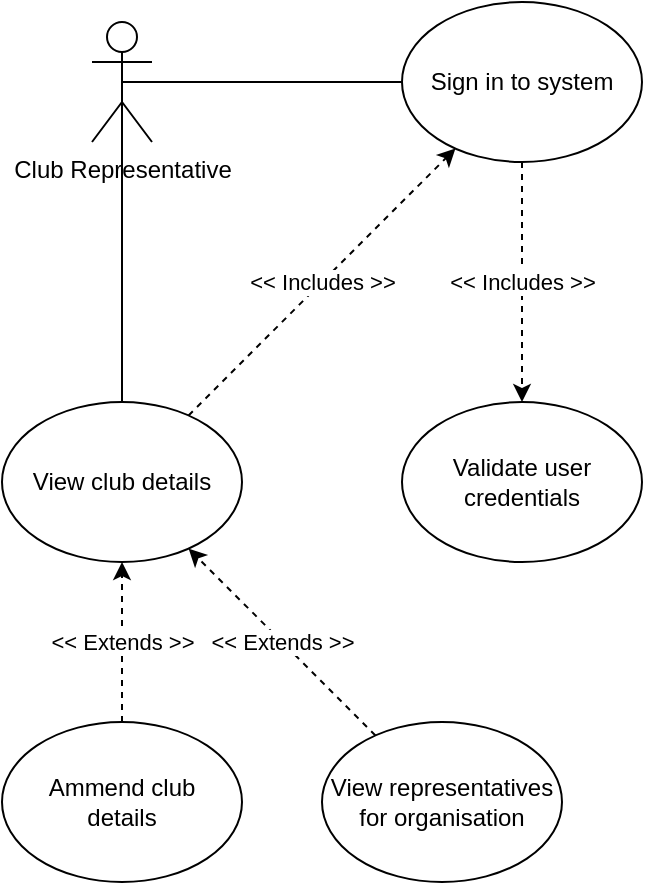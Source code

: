 <mxfile version="14.1.8" type="device"><diagram id="3pOrAzR7YJGqCiwnJCiP" name="Page-1"><mxGraphModel dx="462" dy="816" grid="1" gridSize="10" guides="1" tooltips="1" connect="1" arrows="1" fold="1" page="1" pageScale="1" pageWidth="827" pageHeight="1169" math="0" shadow="0"><root><mxCell id="0"/><mxCell id="1" parent="0"/><mxCell id="9ax7BPWiurgIiidsIxC3-2" value="Club Representative" style="shape=umlActor;verticalLabelPosition=bottom;verticalAlign=top;html=1;outlineConnect=0;" vertex="1" parent="1"><mxGeometry x="85" y="50" width="30" height="60" as="geometry"/></mxCell><mxCell id="9ax7BPWiurgIiidsIxC3-3" value="Sign in to system" style="ellipse;whiteSpace=wrap;html=1;" vertex="1" parent="1"><mxGeometry x="240" y="40" width="120" height="80" as="geometry"/></mxCell><mxCell id="9ax7BPWiurgIiidsIxC3-4" value="View club details" style="ellipse;whiteSpace=wrap;html=1;" vertex="1" parent="1"><mxGeometry x="40" y="240" width="120" height="80" as="geometry"/></mxCell><mxCell id="9ax7BPWiurgIiidsIxC3-5" value="Ammend club &lt;br&gt;details" style="ellipse;whiteSpace=wrap;html=1;" vertex="1" parent="1"><mxGeometry x="40" y="400" width="120" height="80" as="geometry"/></mxCell><mxCell id="9ax7BPWiurgIiidsIxC3-6" value="View representatives for organisation" style="ellipse;whiteSpace=wrap;html=1;" vertex="1" parent="1"><mxGeometry x="200" y="400" width="120" height="80" as="geometry"/></mxCell><mxCell id="9ax7BPWiurgIiidsIxC3-7" value="" style="endArrow=classic;html=1;strokeColor=#000000;dashed=1;" edge="1" parent="1" source="9ax7BPWiurgIiidsIxC3-6" target="9ax7BPWiurgIiidsIxC3-4"><mxGeometry relative="1" as="geometry"><mxPoint x="180" y="320" as="sourcePoint"/><mxPoint x="280" y="320" as="targetPoint"/><Array as="points"/></mxGeometry></mxCell><mxCell id="9ax7BPWiurgIiidsIxC3-8" value="&amp;lt;&amp;lt; Extends &amp;gt;&amp;gt;" style="edgeLabel;resizable=0;html=1;align=center;verticalAlign=middle;" connectable="0" vertex="1" parent="9ax7BPWiurgIiidsIxC3-7"><mxGeometry relative="1" as="geometry"/></mxCell><mxCell id="9ax7BPWiurgIiidsIxC3-9" value="" style="endArrow=classic;html=1;strokeColor=#000000;dashed=1;" edge="1" parent="1" source="9ax7BPWiurgIiidsIxC3-5" target="9ax7BPWiurgIiidsIxC3-4"><mxGeometry relative="1" as="geometry"><mxPoint x="190" y="459.5" as="sourcePoint"/><mxPoint x="70" y="459.5" as="targetPoint"/><Array as="points"/></mxGeometry></mxCell><mxCell id="9ax7BPWiurgIiidsIxC3-10" value="&amp;lt;&amp;lt; Extends &amp;gt;&amp;gt;" style="edgeLabel;resizable=0;html=1;align=center;verticalAlign=middle;" connectable="0" vertex="1" parent="9ax7BPWiurgIiidsIxC3-9"><mxGeometry relative="1" as="geometry"/></mxCell><mxCell id="9ax7BPWiurgIiidsIxC3-11" value="" style="endArrow=classic;html=1;strokeColor=#000000;dashed=1;" edge="1" parent="1" source="9ax7BPWiurgIiidsIxC3-4" target="9ax7BPWiurgIiidsIxC3-3"><mxGeometry relative="1" as="geometry"><mxPoint x="140" y="280" as="sourcePoint"/><mxPoint x="280" y="240" as="targetPoint"/><Array as="points"/></mxGeometry></mxCell><mxCell id="9ax7BPWiurgIiidsIxC3-12" value="&amp;lt;&amp;lt; Includes &amp;gt;&amp;gt;" style="edgeLabel;resizable=0;html=1;align=center;verticalAlign=middle;" connectable="0" vertex="1" parent="9ax7BPWiurgIiidsIxC3-11"><mxGeometry relative="1" as="geometry"/></mxCell><mxCell id="9ax7BPWiurgIiidsIxC3-13" value="" style="endArrow=none;html=1;strokeColor=#000000;exitX=0.5;exitY=0.5;exitDx=0;exitDy=0;exitPerimeter=0;" edge="1" parent="1" source="9ax7BPWiurgIiidsIxC3-2" target="9ax7BPWiurgIiidsIxC3-3"><mxGeometry width="50" height="50" relative="1" as="geometry"><mxPoint x="450" y="170" as="sourcePoint"/><mxPoint x="570" y="40" as="targetPoint"/></mxGeometry></mxCell><mxCell id="9ax7BPWiurgIiidsIxC3-14" value="" style="endArrow=none;html=1;strokeColor=#000000;exitX=0.5;exitY=0.5;exitDx=0;exitDy=0;exitPerimeter=0;" edge="1" parent="1" source="9ax7BPWiurgIiidsIxC3-2" target="9ax7BPWiurgIiidsIxC3-4"><mxGeometry width="50" height="50" relative="1" as="geometry"><mxPoint x="95" y="90" as="sourcePoint"/><mxPoint x="210" y="90" as="targetPoint"/></mxGeometry></mxCell><mxCell id="9ax7BPWiurgIiidsIxC3-17" value="Validate user credentials" style="ellipse;whiteSpace=wrap;html=1;" vertex="1" parent="1"><mxGeometry x="240" y="240" width="120" height="80" as="geometry"/></mxCell><mxCell id="9ax7BPWiurgIiidsIxC3-18" value="" style="endArrow=classic;html=1;strokeColor=#000000;dashed=1;" edge="1" parent="1" source="9ax7BPWiurgIiidsIxC3-3" target="9ax7BPWiurgIiidsIxC3-17"><mxGeometry relative="1" as="geometry"><mxPoint x="460" y="80" as="sourcePoint"/><mxPoint x="440" y="230" as="targetPoint"/><Array as="points"/></mxGeometry></mxCell><mxCell id="9ax7BPWiurgIiidsIxC3-19" value="&amp;lt;&amp;lt; Includes &amp;gt;&amp;gt;" style="edgeLabel;resizable=0;html=1;align=center;verticalAlign=middle;" connectable="0" vertex="1" parent="9ax7BPWiurgIiidsIxC3-18"><mxGeometry relative="1" as="geometry"/></mxCell></root></mxGraphModel></diagram></mxfile>